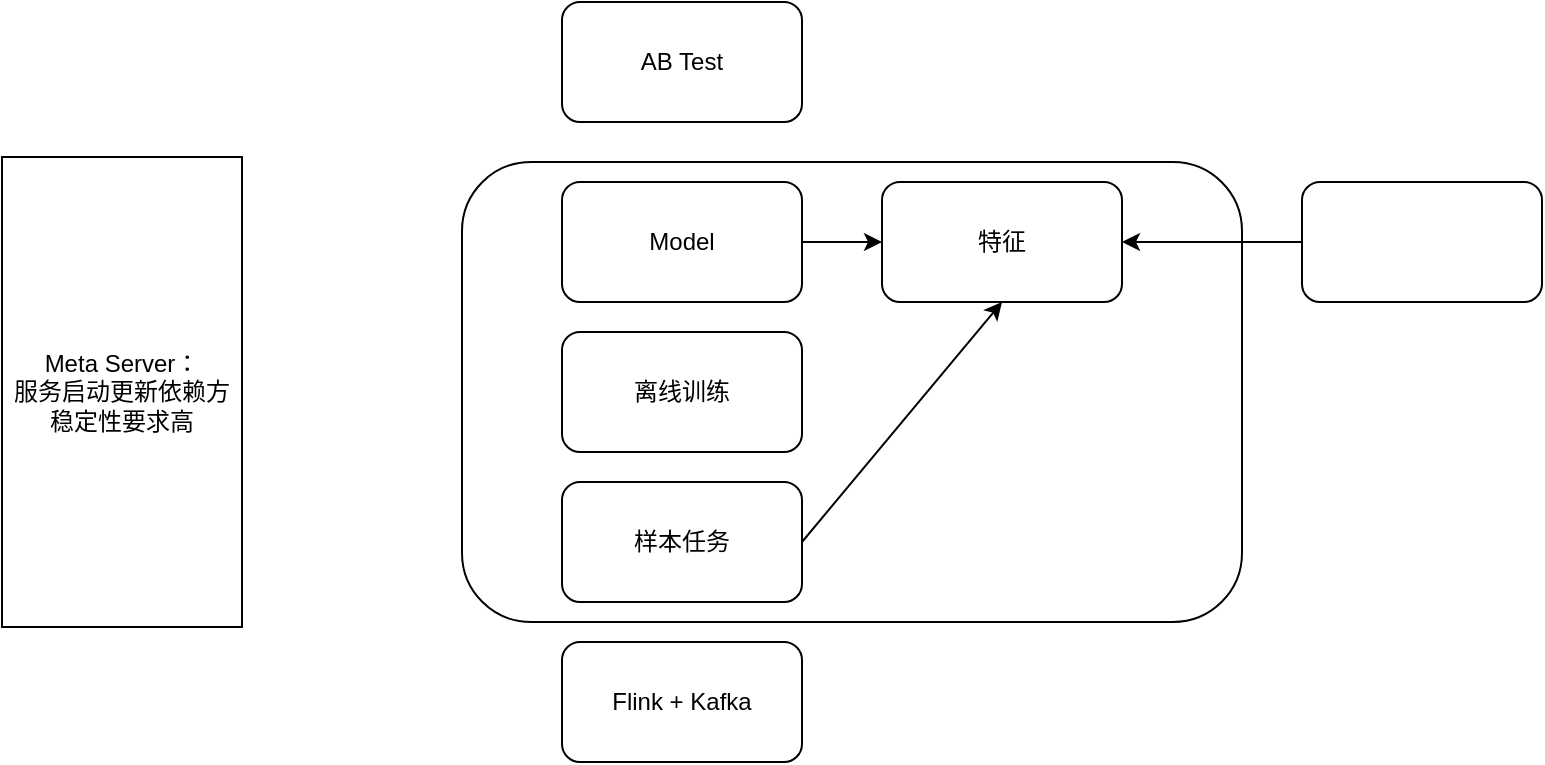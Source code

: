 <mxfile version="25.0.3">
  <diagram name="Page-1" id="P2Vi_5-oZNlyC5p38gLK">
    <mxGraphModel dx="1026" dy="650" grid="1" gridSize="10" guides="1" tooltips="1" connect="1" arrows="1" fold="1" page="1" pageScale="1" pageWidth="850" pageHeight="1100" math="0" shadow="0">
      <root>
        <mxCell id="0" />
        <mxCell id="1" parent="0" />
        <mxCell id="LJUR9W7pObjcudI652qF-7" value="" style="rounded=1;whiteSpace=wrap;html=1;" vertex="1" parent="1">
          <mxGeometry x="280" y="220" width="390" height="230" as="geometry" />
        </mxCell>
        <mxCell id="LJUR9W7pObjcudI652qF-1" value="Model" style="rounded=1;whiteSpace=wrap;html=1;" vertex="1" parent="1">
          <mxGeometry x="330" y="230" width="120" height="60" as="geometry" />
        </mxCell>
        <mxCell id="LJUR9W7pObjcudI652qF-2" value="AB Test" style="rounded=1;whiteSpace=wrap;html=1;" vertex="1" parent="1">
          <mxGeometry x="330" y="140" width="120" height="60" as="geometry" />
        </mxCell>
        <mxCell id="LJUR9W7pObjcudI652qF-3" value="特征" style="rounded=1;whiteSpace=wrap;html=1;" vertex="1" parent="1">
          <mxGeometry x="490" y="230" width="120" height="60" as="geometry" />
        </mxCell>
        <mxCell id="LJUR9W7pObjcudI652qF-4" value="离线训练" style="rounded=1;whiteSpace=wrap;html=1;" vertex="1" parent="1">
          <mxGeometry x="330" y="305" width="120" height="60" as="geometry" />
        </mxCell>
        <mxCell id="LJUR9W7pObjcudI652qF-5" value="样本任务" style="rounded=1;whiteSpace=wrap;html=1;" vertex="1" parent="1">
          <mxGeometry x="330" y="380" width="120" height="60" as="geometry" />
        </mxCell>
        <mxCell id="LJUR9W7pObjcudI652qF-6" value="Flink + Kafka" style="rounded=1;whiteSpace=wrap;html=1;" vertex="1" parent="1">
          <mxGeometry x="330" y="460" width="120" height="60" as="geometry" />
        </mxCell>
        <mxCell id="LJUR9W7pObjcudI652qF-8" value="" style="endArrow=classic;html=1;rounded=0;entryX=0.5;entryY=1;entryDx=0;entryDy=0;" edge="1" parent="1" target="LJUR9W7pObjcudI652qF-3">
          <mxGeometry width="50" height="50" relative="1" as="geometry">
            <mxPoint x="450" y="410" as="sourcePoint" />
            <mxPoint x="500" y="360" as="targetPoint" />
          </mxGeometry>
        </mxCell>
        <mxCell id="LJUR9W7pObjcudI652qF-9" value="" style="endArrow=classic;html=1;rounded=0;exitX=1;exitY=0.5;exitDx=0;exitDy=0;" edge="1" parent="1" source="LJUR9W7pObjcudI652qF-1" target="LJUR9W7pObjcudI652qF-3">
          <mxGeometry width="50" height="50" relative="1" as="geometry">
            <mxPoint x="570" y="410" as="sourcePoint" />
            <mxPoint x="620" y="360" as="targetPoint" />
          </mxGeometry>
        </mxCell>
        <mxCell id="LJUR9W7pObjcudI652qF-11" value="" style="edgeStyle=orthogonalEdgeStyle;rounded=0;orthogonalLoop=1;jettySize=auto;html=1;" edge="1" parent="1" source="LJUR9W7pObjcudI652qF-10" target="LJUR9W7pObjcudI652qF-3">
          <mxGeometry relative="1" as="geometry" />
        </mxCell>
        <mxCell id="LJUR9W7pObjcudI652qF-10" value="" style="rounded=1;whiteSpace=wrap;html=1;" vertex="1" parent="1">
          <mxGeometry x="700" y="230" width="120" height="60" as="geometry" />
        </mxCell>
        <mxCell id="LJUR9W7pObjcudI652qF-12" value="Meta Server：&lt;div&gt;服务启动更新依赖方&lt;/div&gt;&lt;div&gt;稳定性要求高&lt;/div&gt;" style="whiteSpace=wrap;html=1;" vertex="1" parent="1">
          <mxGeometry x="50" y="217.5" width="120" height="235" as="geometry" />
        </mxCell>
      </root>
    </mxGraphModel>
  </diagram>
</mxfile>
